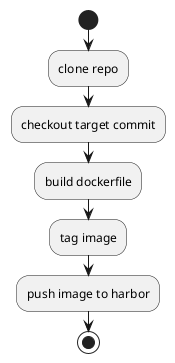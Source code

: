 @startuml

start
:clone repo;
:checkout target commit;
:build dockerfile;
:tag image;
:push image to harbor;
stop

@enduml